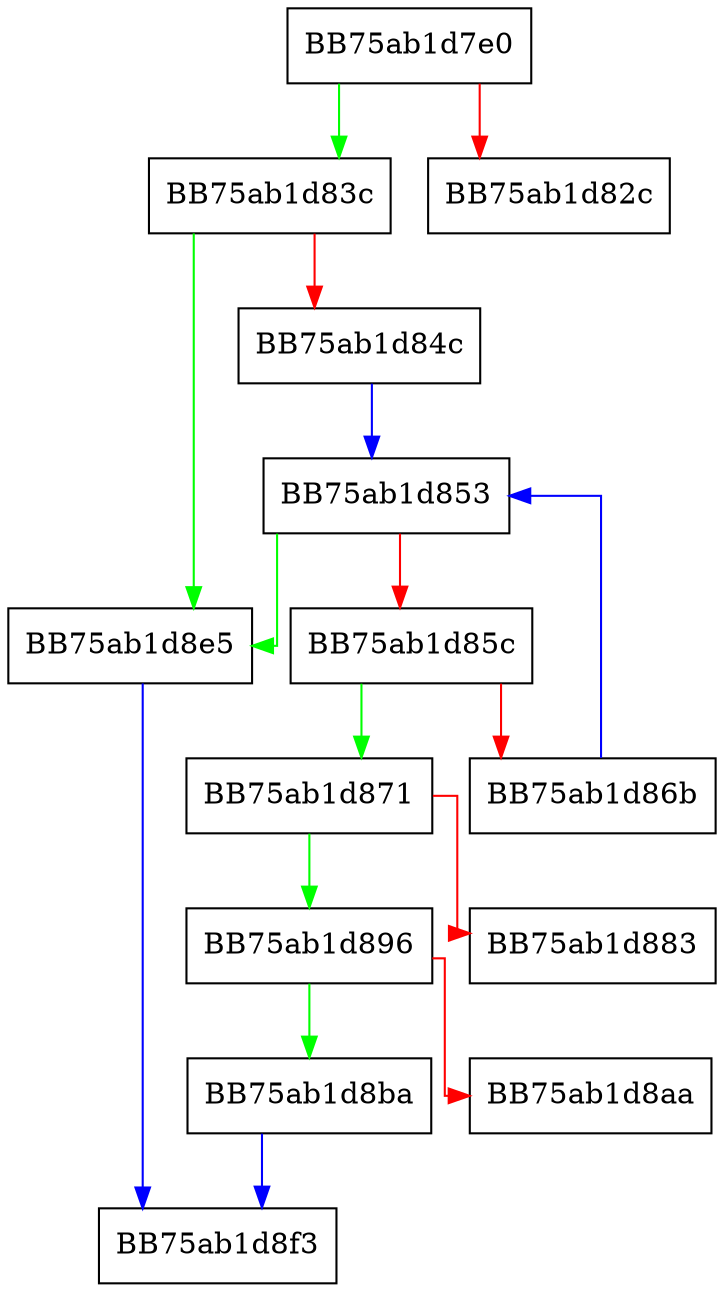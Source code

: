 digraph NdatRegExpMatch {
  node [shape="box"];
  graph [splines=ortho];
  BB75ab1d7e0 -> BB75ab1d83c [color="green"];
  BB75ab1d7e0 -> BB75ab1d82c [color="red"];
  BB75ab1d83c -> BB75ab1d8e5 [color="green"];
  BB75ab1d83c -> BB75ab1d84c [color="red"];
  BB75ab1d84c -> BB75ab1d853 [color="blue"];
  BB75ab1d853 -> BB75ab1d8e5 [color="green"];
  BB75ab1d853 -> BB75ab1d85c [color="red"];
  BB75ab1d85c -> BB75ab1d871 [color="green"];
  BB75ab1d85c -> BB75ab1d86b [color="red"];
  BB75ab1d86b -> BB75ab1d853 [color="blue"];
  BB75ab1d871 -> BB75ab1d896 [color="green"];
  BB75ab1d871 -> BB75ab1d883 [color="red"];
  BB75ab1d896 -> BB75ab1d8ba [color="green"];
  BB75ab1d896 -> BB75ab1d8aa [color="red"];
  BB75ab1d8ba -> BB75ab1d8f3 [color="blue"];
  BB75ab1d8e5 -> BB75ab1d8f3 [color="blue"];
}
